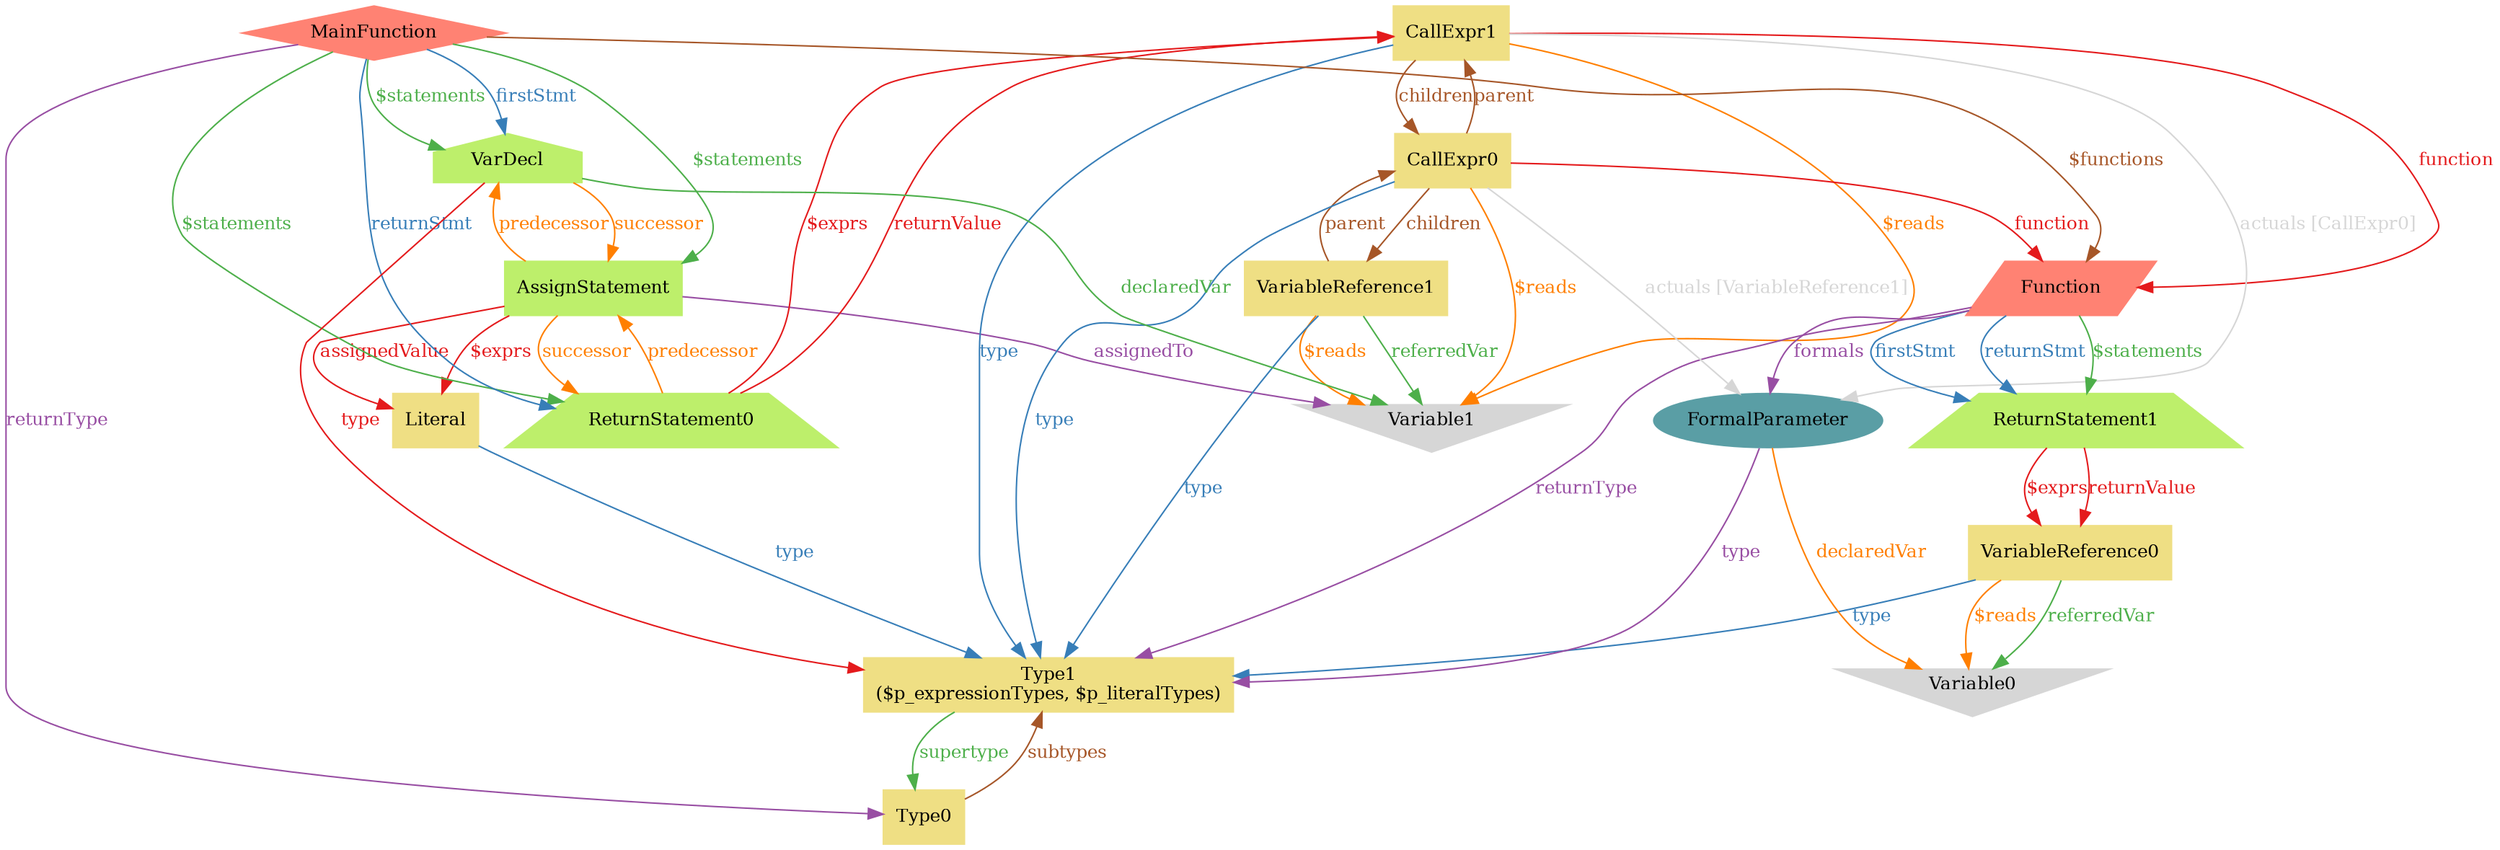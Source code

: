 digraph "graph" {
graph [fontsize=12]
node [fontsize=12]
edge [fontsize=12]
rankdir=TB;
"N6" -> "N5" [uuid = "<AssignStatement, Literal>", color = "#e41a1c", fontcolor = "#e41a1c", style = "solid", label = "$exprs", dir = "forward", weight = "1"]
"N14" -> "N2" [uuid = "<ReturnStatement0, CallExpr1>", color = "#e41a1c", fontcolor = "#e41a1c", style = "solid", label = "$exprs", dir = "back", weight = "1"]
"N10" -> "N9" [uuid = "<ReturnStatement1, VariableReference0>", color = "#e41a1c", fontcolor = "#e41a1c", style = "solid", label = "$exprs", dir = "forward", weight = "1"]
"N15" -> "N12" [uuid = "<MainFunction, Function>", color = "#a65628", fontcolor = "#a65628", style = "solid", label = "$functions", dir = "forward", weight = "1"]
"N13" -> "N1" [uuid = "<CallExpr0, Variable1>", color = "#ff7f00", fontcolor = "#ff7f00", style = "solid", label = "$reads", dir = "forward", weight = "1"]
"N14" -> "N1" [uuid = "<CallExpr1, Variable1>", color = "#ff7f00", fontcolor = "#ff7f00", style = "solid", label = "$reads", dir = "forward", weight = "1"]
"N9" -> "N0" [uuid = "<VariableReference0, Variable0>", color = "#ff7f00", fontcolor = "#ff7f00", style = "solid", label = "$reads", dir = "forward", weight = "1"]
"N8" -> "N1" [uuid = "<VariableReference1, Variable1>", color = "#ff7f00", fontcolor = "#ff7f00", style = "solid", label = "$reads", dir = "forward", weight = "1"]
"N12" -> "N10" [uuid = "<Function, ReturnStatement1>", color = "#4daf4a", fontcolor = "#4daf4a", style = "solid", label = "$statements", dir = "forward", weight = "1"]
"N15" -> "N6" [uuid = "<MainFunction, AssignStatement>", color = "#4daf4a", fontcolor = "#4daf4a", style = "solid", label = "$statements", dir = "forward", weight = "1"]
"N15" -> "N2" [uuid = "<MainFunction, ReturnStatement0>", color = "#4daf4a", fontcolor = "#4daf4a", style = "solid", label = "$statements", dir = "forward", weight = "1"]
"N15" -> "N7" [uuid = "<MainFunction, VarDecl>", color = "#4daf4a", fontcolor = "#4daf4a", style = "solid", label = "$statements", dir = "forward", weight = "1"]
"N13" -> "N11" [uuid = "<CallExpr0, VariableReference1, FormalParameter>", color = "#d6d6d6", fontcolor = "#d6d6d6", style = "solid", label = "actuals [VariableReference1]", dir = "forward", weight = "1"]
"N14" -> "N11" [uuid = "<CallExpr1, CallExpr0, FormalParameter>", color = "#d6d6d6", fontcolor = "#d6d6d6", style = "solid", label = "actuals [CallExpr0]", dir = "forward", weight = "1"]
"N6" -> "N1" [uuid = "<AssignStatement, Variable1>", color = "#984ea3", fontcolor = "#984ea3", style = "solid", label = "assignedTo", dir = "forward", weight = "1"]
"N6" -> "N5" [uuid = "<AssignStatement, Literal>", color = "#e41a1c", fontcolor = "#e41a1c", style = "solid", label = "assignedValue", dir = "forward", weight = "1"]
"N13" -> "N8" [uuid = "<CallExpr0, VariableReference1>", color = "#a65628", fontcolor = "#a65628", style = "solid", label = "children", dir = "forward", weight = "1"]
"N14" -> "N13" [uuid = "<CallExpr1, CallExpr0>", color = "#a65628", fontcolor = "#a65628", style = "solid", label = "children", dir = "forward", weight = "1"]
"N11" -> "N0" [uuid = "<FormalParameter, Variable0>", color = "#ff7f00", fontcolor = "#ff7f00", style = "solid", label = "declaredVar", dir = "forward", weight = "1"]
"N7" -> "N1" [uuid = "<VarDecl, Variable1>", color = "#4daf4a", fontcolor = "#4daf4a", style = "solid", label = "declaredVar", dir = "forward", weight = "1"]
"N12" -> "N10" [uuid = "<Function, ReturnStatement1>", color = "#377eb8", fontcolor = "#377eb8", style = "solid", label = "firstStmt", dir = "forward", weight = "1"]
"N15" -> "N7" [uuid = "<MainFunction, VarDecl>", color = "#377eb8", fontcolor = "#377eb8", style = "solid", label = "firstStmt", dir = "forward", weight = "1"]
"N12" -> "N11" [uuid = "<Function, FormalParameter>", color = "#984ea3", fontcolor = "#984ea3", style = "solid", label = "formals", dir = "forward", weight = "1"]
"N13" -> "N12" [uuid = "<CallExpr0, Function>", color = "#e41a1c", fontcolor = "#e41a1c", style = "solid", label = "function", dir = "forward", weight = "1"]
"N14" -> "N12" [uuid = "<CallExpr1, Function>", color = "#e41a1c", fontcolor = "#e41a1c", style = "solid", label = "function", dir = "forward", weight = "1"]
"N14" -> "N13" [uuid = "<CallExpr0, CallExpr1>", color = "#a65628", fontcolor = "#a65628", style = "solid", label = "parent", dir = "back", weight = "1"]
"N13" -> "N8" [uuid = "<VariableReference1, CallExpr0>", color = "#a65628", fontcolor = "#a65628", style = "solid", label = "parent", dir = "back", weight = "1"]
"N7" -> "N6" [uuid = "<AssignStatement, VarDecl>", color = "#ff7f00", fontcolor = "#ff7f00", style = "solid", label = "predecessor", dir = "back", weight = "1"]
"N6" -> "N2" [uuid = "<ReturnStatement0, AssignStatement>", color = "#ff7f00", fontcolor = "#ff7f00", style = "solid", label = "predecessor", dir = "back", weight = "1"]
"N9" -> "N0" [uuid = "<VariableReference0, Variable0>", color = "#4daf4a", fontcolor = "#4daf4a", style = "solid", label = "referredVar", dir = "forward", weight = "1"]
"N8" -> "N1" [uuid = "<VariableReference1, Variable1>", color = "#4daf4a", fontcolor = "#4daf4a", style = "solid", label = "referredVar", dir = "forward", weight = "1"]
"N12" -> "N10" [uuid = "<Function, ReturnStatement1>", color = "#377eb8", fontcolor = "#377eb8", style = "solid", label = "returnStmt", dir = "forward", weight = "1"]
"N15" -> "N2" [uuid = "<MainFunction, ReturnStatement0>", color = "#377eb8", fontcolor = "#377eb8", style = "solid", label = "returnStmt", dir = "forward", weight = "1"]
"N12" -> "N4" [uuid = "<Function, Type1>", color = "#984ea3", fontcolor = "#984ea3", style = "solid", label = "returnType", dir = "forward", weight = "1"]
"N15" -> "N3" [uuid = "<MainFunction, Type0>", color = "#984ea3", fontcolor = "#984ea3", style = "solid", label = "returnType", dir = "forward", weight = "1"]
"N14" -> "N2" [uuid = "<ReturnStatement0, CallExpr1>", color = "#e41a1c", fontcolor = "#e41a1c", style = "solid", label = "returnValue", dir = "back", weight = "1"]
"N10" -> "N9" [uuid = "<ReturnStatement1, VariableReference0>", color = "#e41a1c", fontcolor = "#e41a1c", style = "solid", label = "returnValue", dir = "forward", weight = "1"]
"N4" -> "N3" [uuid = "<Type0, Type1>", color = "#a65628", fontcolor = "#a65628", style = "solid", label = "subtypes", dir = "back", weight = "1"]
"N6" -> "N2" [uuid = "<AssignStatement, ReturnStatement0>", color = "#ff7f00", fontcolor = "#ff7f00", style = "solid", label = "successor", dir = "forward", weight = "1"]
"N7" -> "N6" [uuid = "<VarDecl, AssignStatement>", color = "#ff7f00", fontcolor = "#ff7f00", style = "solid", label = "successor", dir = "forward", weight = "1"]
"N4" -> "N3" [uuid = "<Type1, Type0>", color = "#4daf4a", fontcolor = "#4daf4a", style = "solid", label = "supertype", dir = "forward", weight = "1"]
"N13" -> "N4" [uuid = "<CallExpr0, Type1>", color = "#377eb8", fontcolor = "#377eb8", style = "solid", label = "type", dir = "forward", weight = "1"]
"N14" -> "N4" [uuid = "<CallExpr1, Type1>", color = "#377eb8", fontcolor = "#377eb8", style = "solid", label = "type", dir = "forward", weight = "1"]
"N5" -> "N4" [uuid = "<Literal, Type1>", color = "#377eb8", fontcolor = "#377eb8", style = "solid", label = "type", dir = "forward", weight = "1"]
"N9" -> "N4" [uuid = "<VariableReference0, Type1>", color = "#377eb8", fontcolor = "#377eb8", style = "solid", label = "type", dir = "forward", weight = "1"]
"N8" -> "N4" [uuid = "<VariableReference1, Type1>", color = "#377eb8", fontcolor = "#377eb8", style = "solid", label = "type", dir = "forward", weight = "1"]
"N11" -> "N4" [uuid = "<FormalParameter, Type1>", color = "#984ea3", fontcolor = "#984ea3", style = "solid", label = "type", dir = "forward", weight = "1"]
"N7" -> "N4" [uuid = "<VarDecl, Type1>", color = "#e41a1c", fontcolor = "#e41a1c", style = "solid", label = "type", dir = "forward", weight = "1"]
"N0" [uuid="Variable0", label="Variable0", color="#d6d6d6", fontcolor = "#000000", shape = "invtriangle", style = "filled, solid"]
"N1" [uuid="Variable1", label="Variable1", color="#d6d6d6", fontcolor = "#000000", shape = "invtriangle", style = "filled, solid"]
"N2" [uuid="ReturnStatement0", label="ReturnStatement0", color="#bdef6b", fontcolor = "#000000", shape = "trapezium", style = "filled, solid"]
"N3" [uuid="Type0", label="Type0", color="#efdf84", fontcolor = "#000000", shape = "box", style = "filled, solid"]
"N4" [uuid="Type1", label="Type1\n($p_expressionTypes, $p_literalTypes)", color="#efdf84", fontcolor = "#000000", shape = "box", style = "filled, solid"]
"N5" [uuid="Literal", label="Literal", color="#efdf84", fontcolor = "#000000", shape = "box", style = "filled, solid"]
"N6" [uuid="AssignStatement", label="AssignStatement", color="#bdef6b", fontcolor = "#000000", shape = "box", style = "filled, solid"]
"N7" [uuid="VarDecl", label="VarDecl", color="#bdef6b", fontcolor = "#000000", shape = "house", style = "filled, solid"]
"N8" [uuid="VariableReference1", label="VariableReference1", color="#efdf84", fontcolor = "#000000", shape = "box", style = "filled, solid"]
"N9" [uuid="VariableReference0", label="VariableReference0", color="#efdf84", fontcolor = "#000000", shape = "box", style = "filled, solid"]
"N10" [uuid="ReturnStatement1", label="ReturnStatement1", color="#bdef6b", fontcolor = "#000000", shape = "trapezium", style = "filled, solid"]
"N11" [uuid="FormalParameter", label="FormalParameter", color="#5a9ea5", fontcolor = "#000000", shape = "ellipse", style = "filled, solid"]
"N12" [uuid="Function", label="Function", color="#ff8273", fontcolor = "#000000", shape = "parallelogram", style = "filled, solid"]
"N13" [uuid="CallExpr0", label="CallExpr0", color="#efdf84", fontcolor = "#000000", shape = "box", style = "filled, solid"]
"N14" [uuid="CallExpr1", label="CallExpr1", color="#efdf84", fontcolor = "#000000", shape = "box", style = "filled, solid"]
"N15" [uuid="MainFunction", label="MainFunction", color="#ff8273", fontcolor = "#000000", shape = "diamond", style = "filled, solid"]
}
